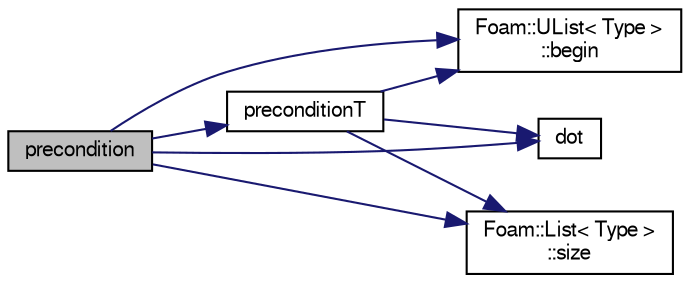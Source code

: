 digraph "precondition"
{
  bgcolor="transparent";
  edge [fontname="FreeSans",fontsize="10",labelfontname="FreeSans",labelfontsize="10"];
  node [fontname="FreeSans",fontsize="10",shape=record];
  rankdir="LR";
  Node365 [label="precondition",height=0.2,width=0.4,color="black", fillcolor="grey75", style="filled", fontcolor="black"];
  Node365 -> Node366 [color="midnightblue",fontsize="10",style="solid",fontname="FreeSans"];
  Node366 [label="Foam::UList\< Type \>\l::begin",height=0.2,width=0.4,color="black",URL="$a25698.html#a8a0643ef7f391465066f7f07d45ce934",tooltip="Return an iterator to begin traversing the UList. "];
  Node365 -> Node367 [color="midnightblue",fontsize="10",style="solid",fontname="FreeSans"];
  Node367 [label="dot",height=0.2,width=0.4,color="black",URL="$a12539.html#a3c2ac91001395d15d7c492640cad1cc3"];
  Node365 -> Node368 [color="midnightblue",fontsize="10",style="solid",fontname="FreeSans"];
  Node368 [label="preconditionT",height=0.2,width=0.4,color="black",URL="$a26818.html#acb64101c9e87eae483101f0dd0b967cd",tooltip="Return wT the transpose-matrix preconditioned form of. "];
  Node368 -> Node366 [color="midnightblue",fontsize="10",style="solid",fontname="FreeSans"];
  Node368 -> Node369 [color="midnightblue",fontsize="10",style="solid",fontname="FreeSans"];
  Node369 [label="Foam::List\< Type \>\l::size",height=0.2,width=0.4,color="black",URL="$a25694.html#a8a5f6fa29bd4b500caf186f60245b384",tooltip="Override size to be inconsistent with allocated storage. "];
  Node368 -> Node367 [color="midnightblue",fontsize="10",style="solid",fontname="FreeSans"];
  Node365 -> Node369 [color="midnightblue",fontsize="10",style="solid",fontname="FreeSans"];
}
